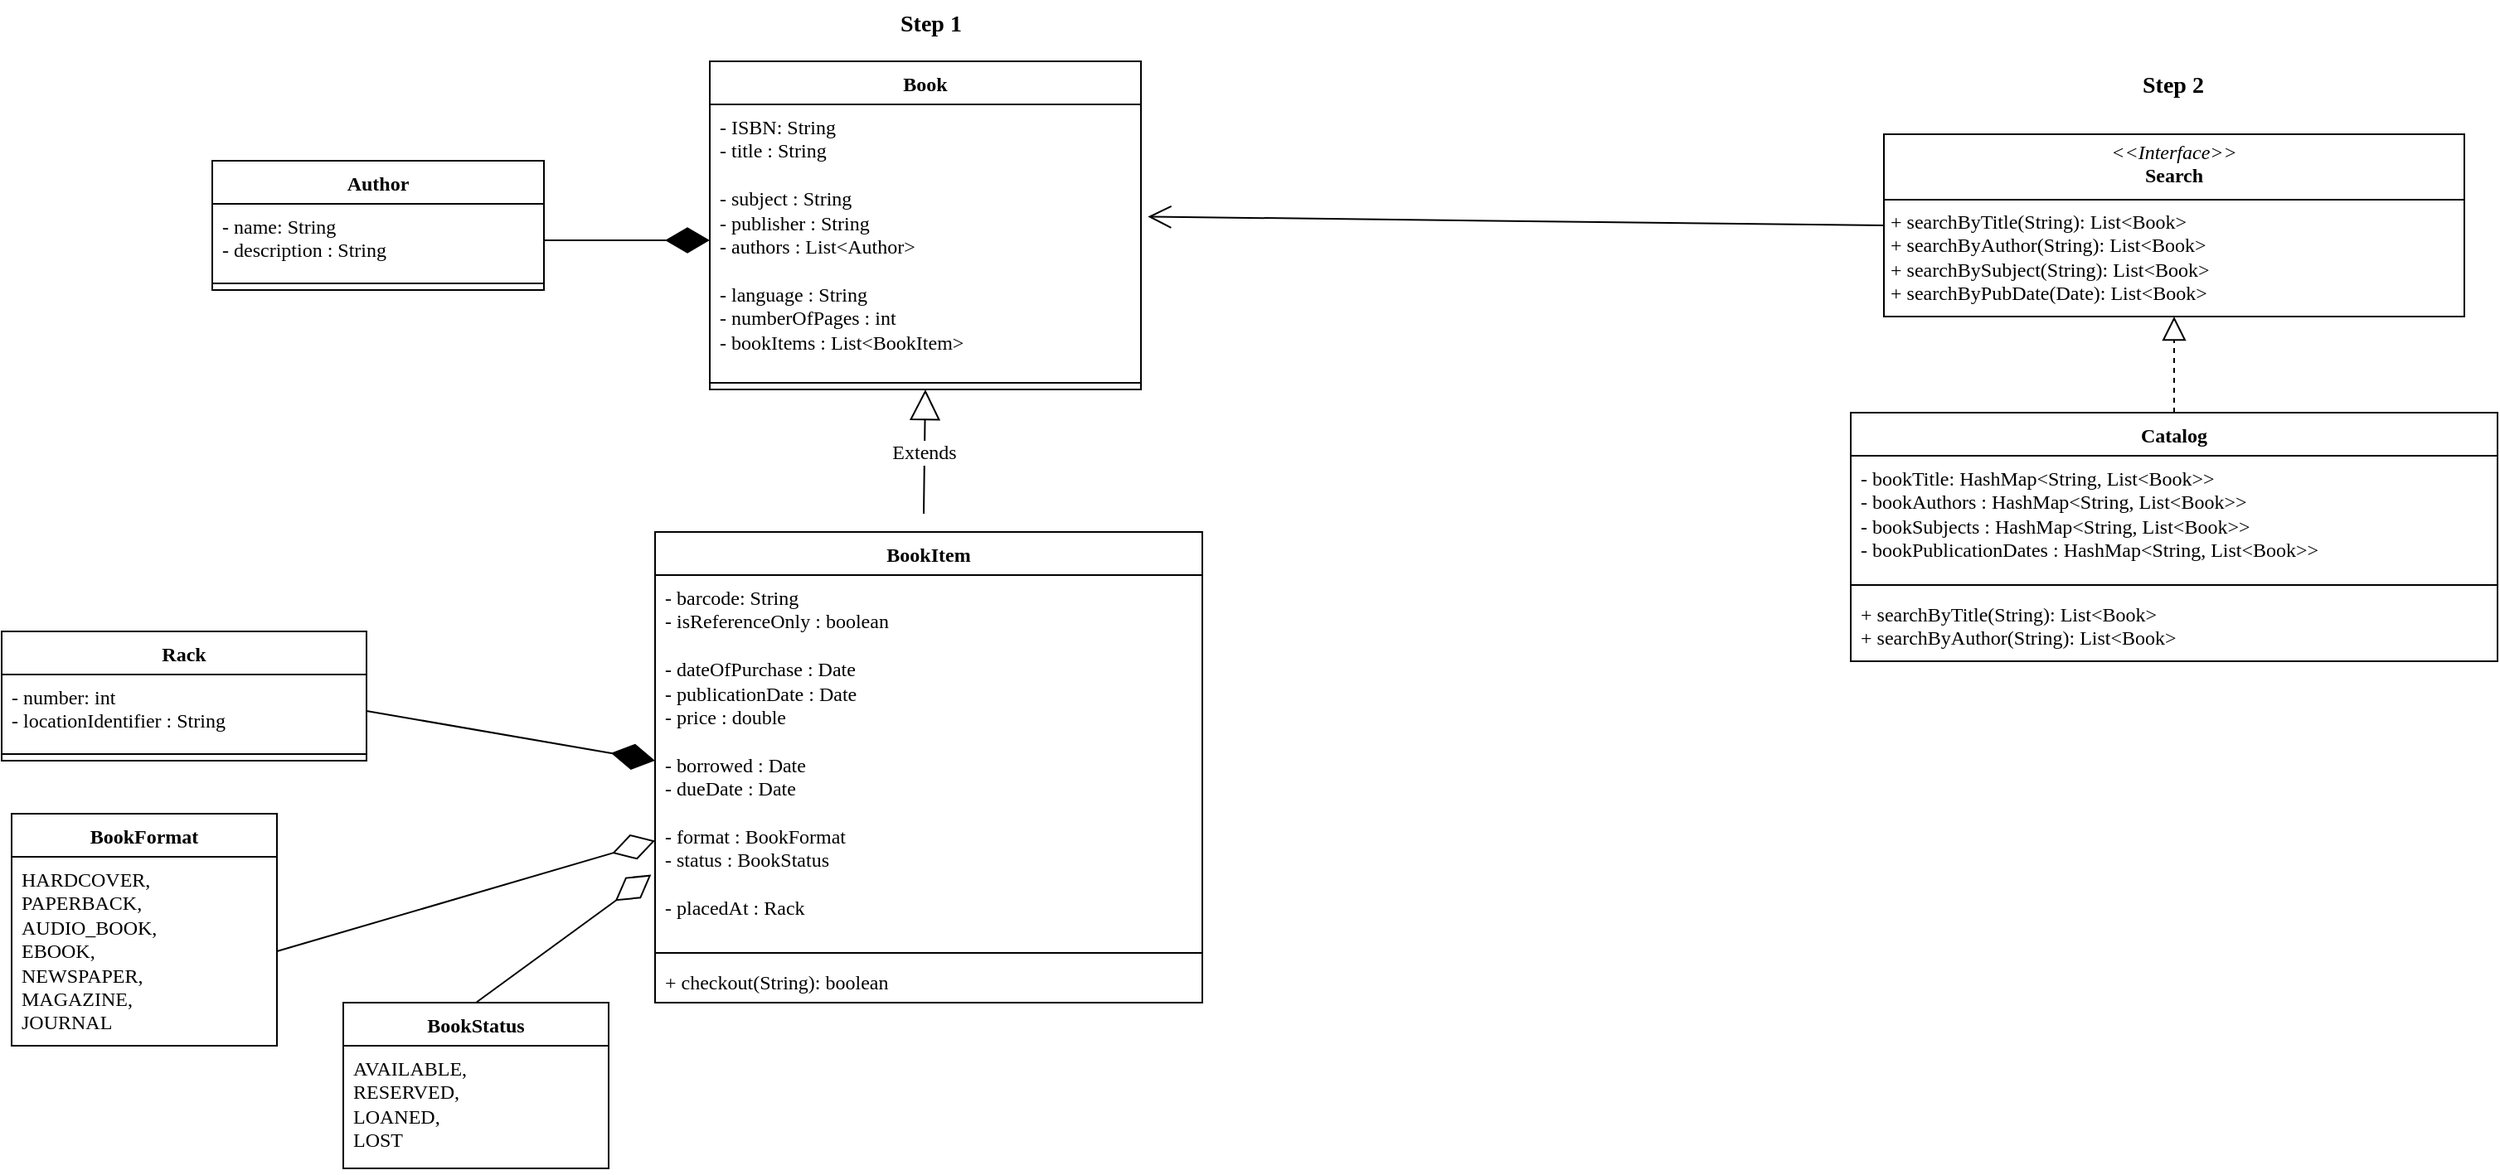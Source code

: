 <mxfile version="26.0.16">
  <diagram name="Page-1" id="TimH9ouxV4JO4m8Why0S">
    <mxGraphModel dx="2127" dy="905" grid="1" gridSize="10" guides="1" tooltips="1" connect="1" arrows="1" fold="1" page="1" pageScale="1" pageWidth="1169" pageHeight="827" math="0" shadow="0">
      <root>
        <mxCell id="0" />
        <mxCell id="1" parent="0" />
        <mxCell id="9O4Mpf4JQU3K1DY8byKo-1" value="&lt;p style=&quot;margin:0px;margin-top:4px;text-align:center;&quot;&gt;&lt;font face=&quot;Lucida Console&quot;&gt;&lt;i&gt;&amp;lt;&amp;lt;Interface&amp;gt;&amp;gt;&lt;/i&gt;&lt;br&gt;&lt;b&gt;Search&lt;/b&gt;&lt;/font&gt;&lt;/p&gt;&lt;hr size=&quot;1&quot; style=&quot;border-style:solid;&quot;&gt;&lt;p style=&quot;margin:0px;margin-left:4px;&quot;&gt;&lt;/p&gt;&lt;p style=&quot;margin:0px;margin-left:4px;&quot;&gt;&lt;font face=&quot;Lucida Console&quot;&gt;+ searchByTitle(String): List&amp;lt;Book&amp;gt;&lt;br&gt;+ searchByAuthor(String): List&amp;lt;Book&amp;gt;&lt;/font&gt;&lt;/p&gt;&lt;p style=&quot;margin:0px;margin-left:4px;&quot;&gt;&lt;font face=&quot;Lucida Console&quot;&gt;+ searchBySubject(String): List&amp;lt;Book&amp;gt;&lt;/font&gt;&lt;/p&gt;&lt;p style=&quot;margin:0px;margin-left:4px;&quot;&gt;&lt;font face=&quot;Lucida Console&quot;&gt;+ searchByPubDate(Date): List&amp;lt;Book&amp;gt;&lt;/font&gt;&lt;/p&gt;" style="verticalAlign=top;align=left;overflow=fill;html=1;whiteSpace=wrap;spacingLeft=4;spacingRight=4;fontFamily=Helvetica;fontSize=12;fontColor=default;fillColor=none;gradientColor=none;" vertex="1" parent="1">
          <mxGeometry x="1290" y="140" width="350" height="110" as="geometry" />
        </mxCell>
        <mxCell id="9O4Mpf4JQU3K1DY8byKo-2" value="&lt;font face=&quot;Lucida Console&quot;&gt;Catalog&lt;/font&gt;" style="swimlane;fontStyle=1;align=center;verticalAlign=top;childLayout=stackLayout;horizontal=1;startSize=26;horizontalStack=0;resizeParent=1;resizeParentMax=0;resizeLast=0;collapsible=1;marginBottom=0;whiteSpace=wrap;html=1;spacingLeft=4;spacingRight=4;fontFamily=Helvetica;fontSize=12;fontColor=default;fillColor=none;gradientColor=none;" vertex="1" parent="1">
          <mxGeometry x="1270" y="308" width="390" height="150" as="geometry" />
        </mxCell>
        <mxCell id="9O4Mpf4JQU3K1DY8byKo-3" value="&lt;font face=&quot;Lucida Console&quot;&gt;- bookTitle: HashMap&amp;lt;String, List&amp;lt;Book&amp;gt;&amp;gt;&lt;/font&gt;&lt;div&gt;&lt;font face=&quot;Lucida Console&quot;&gt;- bookAuthors : HashMap&amp;lt;String, List&amp;lt;Book&amp;gt;&amp;gt;&lt;/font&gt;&lt;/div&gt;&lt;div&gt;&lt;font face=&quot;Lucida Console&quot;&gt;- bookSubjects : HashMap&amp;lt;String, List&amp;lt;Book&amp;gt;&amp;gt;&lt;/font&gt;&lt;/div&gt;&lt;div&gt;&lt;font face=&quot;Lucida Console&quot;&gt;- bookPublicationDates : HashMap&amp;lt;String, List&amp;lt;Book&amp;gt;&amp;gt;&lt;/font&gt;&lt;/div&gt;" style="text;strokeColor=none;fillColor=none;align=left;verticalAlign=top;spacingLeft=4;spacingRight=4;overflow=hidden;rotatable=0;points=[[0,0.5],[1,0.5]];portConstraint=eastwest;whiteSpace=wrap;html=1;fontFamily=Helvetica;fontSize=12;fontColor=default;" vertex="1" parent="9O4Mpf4JQU3K1DY8byKo-2">
          <mxGeometry y="26" width="390" height="74" as="geometry" />
        </mxCell>
        <mxCell id="9O4Mpf4JQU3K1DY8byKo-4" value="" style="line;strokeWidth=1;fillColor=none;align=left;verticalAlign=middle;spacingTop=-1;spacingLeft=3;spacingRight=3;rotatable=0;labelPosition=right;points=[];portConstraint=eastwest;strokeColor=inherit;fontFamily=Helvetica;fontSize=12;fontColor=default;" vertex="1" parent="9O4Mpf4JQU3K1DY8byKo-2">
          <mxGeometry y="100" width="390" height="8" as="geometry" />
        </mxCell>
        <mxCell id="9O4Mpf4JQU3K1DY8byKo-5" value="&lt;font face=&quot;Lucida Console&quot;&gt;+ searchByTitle(String): List&amp;lt;Book&amp;gt;&lt;/font&gt;&lt;div&gt;&lt;font face=&quot;Lucida Console&quot;&gt;+ searchByAuthor(String): List&amp;lt;Book&amp;gt;&lt;/font&gt;&lt;/div&gt;" style="text;strokeColor=none;fillColor=none;align=left;verticalAlign=top;spacingLeft=4;spacingRight=4;overflow=hidden;rotatable=0;points=[[0,0.5],[1,0.5]];portConstraint=eastwest;whiteSpace=wrap;html=1;fontFamily=Helvetica;fontSize=12;fontColor=default;" vertex="1" parent="9O4Mpf4JQU3K1DY8byKo-2">
          <mxGeometry y="108" width="390" height="42" as="geometry" />
        </mxCell>
        <mxCell id="9O4Mpf4JQU3K1DY8byKo-6" value="" style="endArrow=block;dashed=1;endFill=0;endSize=12;html=1;rounded=0;entryX=0.5;entryY=1;entryDx=0;entryDy=0;exitX=0.5;exitY=0;exitDx=0;exitDy=0;" edge="1" parent="1" source="9O4Mpf4JQU3K1DY8byKo-2" target="9O4Mpf4JQU3K1DY8byKo-1">
          <mxGeometry width="160" relative="1" as="geometry">
            <mxPoint x="1465" y="331" as="sourcePoint" />
            <mxPoint x="1465" y="261" as="targetPoint" />
          </mxGeometry>
        </mxCell>
        <mxCell id="9O4Mpf4JQU3K1DY8byKo-7" value="&lt;font face=&quot;Lucida Console&quot;&gt;Book&lt;/font&gt;" style="swimlane;fontStyle=1;align=center;verticalAlign=top;childLayout=stackLayout;horizontal=1;startSize=26;horizontalStack=0;resizeParent=1;resizeParentMax=0;resizeLast=0;collapsible=1;marginBottom=0;whiteSpace=wrap;html=1;spacingLeft=4;spacingRight=4;fontFamily=Helvetica;fontSize=12;fontColor=default;fillColor=none;gradientColor=none;" vertex="1" parent="1">
          <mxGeometry x="582" y="96" width="260" height="198" as="geometry" />
        </mxCell>
        <mxCell id="9O4Mpf4JQU3K1DY8byKo-8" value="&lt;font face=&quot;Lucida Console&quot;&gt;- ISBN: String&lt;/font&gt;&lt;div&gt;&lt;font face=&quot;Lucida Console&quot;&gt;- title : String&lt;/font&gt;&lt;/div&gt;&lt;div&gt;&lt;font face=&quot;Lucida Console&quot;&gt;&lt;br&gt;&lt;/font&gt;&lt;/div&gt;&lt;div&gt;&lt;font face=&quot;Lucida Console&quot;&gt;- subject : String&lt;/font&gt;&lt;/div&gt;&lt;div&gt;&lt;font face=&quot;Lucida Console&quot;&gt;- publisher : String&lt;/font&gt;&lt;/div&gt;&lt;div&gt;&lt;font face=&quot;Lucida Console&quot;&gt;- authors : List&amp;lt;Author&amp;gt;&lt;/font&gt;&lt;/div&gt;&lt;div&gt;&lt;font face=&quot;Lucida Console&quot;&gt;&lt;br&gt;&lt;/font&gt;&lt;/div&gt;&lt;div&gt;&lt;font face=&quot;Lucida Console&quot;&gt;- language : String&lt;/font&gt;&lt;/div&gt;&lt;div&gt;&lt;font face=&quot;Lucida Console&quot;&gt;- numberOfPages : int&lt;/font&gt;&lt;/div&gt;&lt;div&gt;&lt;font face=&quot;Lucida Console&quot;&gt;- bookItems : List&amp;lt;BookItem&amp;gt;&lt;/font&gt;&lt;/div&gt;" style="text;strokeColor=none;fillColor=none;align=left;verticalAlign=top;spacingLeft=4;spacingRight=4;overflow=hidden;rotatable=0;points=[[0,0.5],[1,0.5]];portConstraint=eastwest;whiteSpace=wrap;html=1;fontFamily=Helvetica;fontSize=12;fontColor=default;" vertex="1" parent="9O4Mpf4JQU3K1DY8byKo-7">
          <mxGeometry y="26" width="260" height="164" as="geometry" />
        </mxCell>
        <mxCell id="9O4Mpf4JQU3K1DY8byKo-9" value="" style="line;strokeWidth=1;fillColor=none;align=left;verticalAlign=middle;spacingTop=-1;spacingLeft=3;spacingRight=3;rotatable=0;labelPosition=right;points=[];portConstraint=eastwest;strokeColor=inherit;fontFamily=Helvetica;fontSize=12;fontColor=default;" vertex="1" parent="9O4Mpf4JQU3K1DY8byKo-7">
          <mxGeometry y="190" width="260" height="8" as="geometry" />
        </mxCell>
        <mxCell id="9O4Mpf4JQU3K1DY8byKo-10" value="&lt;font face=&quot;Lucida Console&quot;&gt;Author&lt;/font&gt;" style="swimlane;fontStyle=1;align=center;verticalAlign=top;childLayout=stackLayout;horizontal=1;startSize=26;horizontalStack=0;resizeParent=1;resizeParentMax=0;resizeLast=0;collapsible=1;marginBottom=0;whiteSpace=wrap;html=1;spacingLeft=4;spacingRight=4;fontFamily=Helvetica;fontSize=12;fontColor=default;fillColor=none;gradientColor=none;" vertex="1" parent="1">
          <mxGeometry x="282" y="156" width="200" height="78" as="geometry" />
        </mxCell>
        <mxCell id="9O4Mpf4JQU3K1DY8byKo-11" value="&lt;font face=&quot;Lucida Console&quot;&gt;- name: String&lt;/font&gt;&lt;div&gt;&lt;font face=&quot;Lucida Console&quot;&gt;- description : String&lt;/font&gt;&lt;/div&gt;" style="text;strokeColor=none;fillColor=none;align=left;verticalAlign=top;spacingLeft=4;spacingRight=4;overflow=hidden;rotatable=0;points=[[0,0.5],[1,0.5]];portConstraint=eastwest;whiteSpace=wrap;html=1;fontFamily=Helvetica;fontSize=12;fontColor=default;" vertex="1" parent="9O4Mpf4JQU3K1DY8byKo-10">
          <mxGeometry y="26" width="200" height="44" as="geometry" />
        </mxCell>
        <mxCell id="9O4Mpf4JQU3K1DY8byKo-12" value="" style="line;strokeWidth=1;fillColor=none;align=left;verticalAlign=middle;spacingTop=-1;spacingLeft=3;spacingRight=3;rotatable=0;labelPosition=right;points=[];portConstraint=eastwest;strokeColor=inherit;fontFamily=Helvetica;fontSize=12;fontColor=default;" vertex="1" parent="9O4Mpf4JQU3K1DY8byKo-10">
          <mxGeometry y="70" width="200" height="8" as="geometry" />
        </mxCell>
        <mxCell id="9O4Mpf4JQU3K1DY8byKo-13" value="" style="endArrow=diamondThin;endFill=1;endSize=24;html=1;rounded=0;fontFamily=Helvetica;fontSize=12;fontColor=default;exitX=1;exitY=0.5;exitDx=0;exitDy=0;" edge="1" parent="1" source="9O4Mpf4JQU3K1DY8byKo-11" target="9O4Mpf4JQU3K1DY8byKo-8">
          <mxGeometry width="160" relative="1" as="geometry">
            <mxPoint x="442" y="209.5" as="sourcePoint" />
            <mxPoint x="602" y="209.5" as="targetPoint" />
          </mxGeometry>
        </mxCell>
        <mxCell id="9O4Mpf4JQU3K1DY8byKo-14" value="&lt;font face=&quot;Lucida Console&quot;&gt;BookItem&lt;/font&gt;" style="swimlane;fontStyle=1;align=center;verticalAlign=top;childLayout=stackLayout;horizontal=1;startSize=26;horizontalStack=0;resizeParent=1;resizeParentMax=0;resizeLast=0;collapsible=1;marginBottom=0;whiteSpace=wrap;html=1;spacingLeft=4;spacingRight=4;fontFamily=Helvetica;fontSize=12;fontColor=default;fillColor=none;gradientColor=none;" vertex="1" parent="1">
          <mxGeometry x="549" y="380" width="330" height="284" as="geometry" />
        </mxCell>
        <mxCell id="9O4Mpf4JQU3K1DY8byKo-15" value="&lt;font face=&quot;Lucida Console&quot;&gt;- barcode: String&lt;/font&gt;&lt;div&gt;&lt;font face=&quot;Lucida Console&quot;&gt;- isReferenceOnly : boolean&lt;/font&gt;&lt;/div&gt;&lt;div&gt;&lt;font face=&quot;Lucida Console&quot;&gt;&lt;br&gt;&lt;/font&gt;&lt;/div&gt;&lt;div&gt;&lt;font face=&quot;Lucida Console&quot;&gt;- dateOfPurchase : Date&lt;/font&gt;&lt;/div&gt;&lt;div&gt;&lt;font face=&quot;Lucida Console&quot;&gt;- publicationDate : Date&lt;/font&gt;&lt;/div&gt;&lt;div&gt;&lt;font face=&quot;Lucida Console&quot;&gt;- price : double&lt;/font&gt;&lt;/div&gt;&lt;div&gt;&lt;font face=&quot;Lucida Console&quot;&gt;&lt;br&gt;&lt;/font&gt;&lt;/div&gt;&lt;div&gt;&lt;font face=&quot;Lucida Console&quot;&gt;- borrowed : Date&lt;/font&gt;&lt;/div&gt;&lt;div&gt;&lt;font face=&quot;Lucida Console&quot;&gt;- dueDate : Date&lt;/font&gt;&lt;/div&gt;&lt;div&gt;&lt;font face=&quot;Lucida Console&quot;&gt;&lt;br&gt;&lt;/font&gt;&lt;/div&gt;&lt;div&gt;&lt;font face=&quot;Lucida Console&quot;&gt;- format : BookFormat&lt;/font&gt;&lt;/div&gt;&lt;div&gt;&lt;font face=&quot;Lucida Console&quot;&gt;- status : BookStatus&lt;/font&gt;&lt;/div&gt;&lt;div&gt;&lt;font face=&quot;Lucida Console&quot;&gt;&lt;br&gt;&lt;/font&gt;&lt;/div&gt;&lt;div&gt;&lt;font face=&quot;Lucida Console&quot;&gt;- placedAt : Rack&lt;/font&gt;&lt;/div&gt;" style="text;strokeColor=none;fillColor=none;align=left;verticalAlign=top;spacingLeft=4;spacingRight=4;overflow=hidden;rotatable=0;points=[[0,0.5],[1,0.5]];portConstraint=eastwest;whiteSpace=wrap;html=1;fontFamily=Helvetica;fontSize=12;fontColor=default;" vertex="1" parent="9O4Mpf4JQU3K1DY8byKo-14">
          <mxGeometry y="26" width="330" height="224" as="geometry" />
        </mxCell>
        <mxCell id="9O4Mpf4JQU3K1DY8byKo-16" value="" style="line;strokeWidth=1;fillColor=none;align=left;verticalAlign=middle;spacingTop=-1;spacingLeft=3;spacingRight=3;rotatable=0;labelPosition=right;points=[];portConstraint=eastwest;strokeColor=inherit;fontFamily=Helvetica;fontSize=12;fontColor=default;" vertex="1" parent="9O4Mpf4JQU3K1DY8byKo-14">
          <mxGeometry y="250" width="330" height="8" as="geometry" />
        </mxCell>
        <mxCell id="9O4Mpf4JQU3K1DY8byKo-17" value="&lt;font face=&quot;Lucida Console&quot;&gt;+ checkout(String): boolean&lt;/font&gt;" style="text;strokeColor=none;fillColor=none;align=left;verticalAlign=top;spacingLeft=4;spacingRight=4;overflow=hidden;rotatable=0;points=[[0,0.5],[1,0.5]];portConstraint=eastwest;whiteSpace=wrap;html=1;fontFamily=Helvetica;fontSize=12;fontColor=default;" vertex="1" parent="9O4Mpf4JQU3K1DY8byKo-14">
          <mxGeometry y="258" width="330" height="26" as="geometry" />
        </mxCell>
        <mxCell id="9O4Mpf4JQU3K1DY8byKo-18" value="&lt;font face=&quot;Lucida Console&quot;&gt;Rack&lt;/font&gt;" style="swimlane;fontStyle=1;align=center;verticalAlign=top;childLayout=stackLayout;horizontal=1;startSize=26;horizontalStack=0;resizeParent=1;resizeParentMax=0;resizeLast=0;collapsible=1;marginBottom=0;whiteSpace=wrap;html=1;spacingLeft=4;spacingRight=4;fontFamily=Helvetica;fontSize=12;fontColor=default;fillColor=none;gradientColor=none;" vertex="1" parent="1">
          <mxGeometry x="155" y="440" width="220" height="78" as="geometry" />
        </mxCell>
        <mxCell id="9O4Mpf4JQU3K1DY8byKo-19" value="&lt;font face=&quot;Lucida Console&quot;&gt;- number: int&lt;/font&gt;&lt;div&gt;&lt;font face=&quot;Lucida Console&quot;&gt;- locationIdentifier : String&lt;/font&gt;&lt;/div&gt;" style="text;strokeColor=none;fillColor=none;align=left;verticalAlign=top;spacingLeft=4;spacingRight=4;overflow=hidden;rotatable=0;points=[[0,0.5],[1,0.5]];portConstraint=eastwest;whiteSpace=wrap;html=1;fontFamily=Helvetica;fontSize=12;fontColor=default;" vertex="1" parent="9O4Mpf4JQU3K1DY8byKo-18">
          <mxGeometry y="26" width="220" height="44" as="geometry" />
        </mxCell>
        <mxCell id="9O4Mpf4JQU3K1DY8byKo-20" value="" style="line;strokeWidth=1;fillColor=none;align=left;verticalAlign=middle;spacingTop=-1;spacingLeft=3;spacingRight=3;rotatable=0;labelPosition=right;points=[];portConstraint=eastwest;strokeColor=inherit;fontFamily=Helvetica;fontSize=12;fontColor=default;" vertex="1" parent="9O4Mpf4JQU3K1DY8byKo-18">
          <mxGeometry y="70" width="220" height="8" as="geometry" />
        </mxCell>
        <mxCell id="9O4Mpf4JQU3K1DY8byKo-21" value="&lt;font face=&quot;Lucida Console&quot;&gt;BookFormat&lt;/font&gt;" style="swimlane;fontStyle=1;align=center;verticalAlign=top;childLayout=stackLayout;horizontal=1;startSize=26;horizontalStack=0;resizeParent=1;resizeParentMax=0;resizeLast=0;collapsible=1;marginBottom=0;whiteSpace=wrap;html=1;spacingLeft=4;spacingRight=4;fontFamily=Helvetica;fontSize=12;fontColor=default;fillColor=none;gradientColor=none;" vertex="1" parent="1">
          <mxGeometry x="161" y="550" width="160" height="140" as="geometry" />
        </mxCell>
        <mxCell id="9O4Mpf4JQU3K1DY8byKo-22" value="&lt;font face=&quot;Lucida Console&quot;&gt;HARDCOVER,&lt;/font&gt;&lt;div&gt;&lt;font face=&quot;Lucida Console&quot;&gt;PAPERBACK,&lt;/font&gt;&lt;/div&gt;&lt;div&gt;&lt;font face=&quot;Lucida Console&quot;&gt;AUDIO_BOOK,&lt;/font&gt;&lt;/div&gt;&lt;div&gt;&lt;font face=&quot;Lucida Console&quot;&gt;EBOOK,&lt;/font&gt;&lt;/div&gt;&lt;div&gt;&lt;font face=&quot;Lucida Console&quot;&gt;NEWSPAPER,&lt;/font&gt;&lt;/div&gt;&lt;div&gt;&lt;font face=&quot;Lucida Console&quot;&gt;MAGAZINE,&lt;/font&gt;&lt;/div&gt;&lt;div&gt;&lt;font face=&quot;Lucida Console&quot;&gt;JOURNAL&lt;/font&gt;&lt;/div&gt;&lt;div&gt;&lt;font face=&quot;Lucida Console&quot;&gt;&lt;br&gt;&lt;/font&gt;&lt;/div&gt;" style="text;strokeColor=none;fillColor=none;align=left;verticalAlign=top;spacingLeft=4;spacingRight=4;overflow=hidden;rotatable=0;points=[[0,0.5],[1,0.5]];portConstraint=eastwest;whiteSpace=wrap;html=1;fontFamily=Helvetica;fontSize=12;fontColor=default;" vertex="1" parent="9O4Mpf4JQU3K1DY8byKo-21">
          <mxGeometry y="26" width="160" height="114" as="geometry" />
        </mxCell>
        <mxCell id="9O4Mpf4JQU3K1DY8byKo-23" value="" style="endArrow=diamondThin;endFill=1;endSize=24;html=1;rounded=0;fontFamily=Helvetica;fontSize=12;fontColor=default;entryX=0;entryY=0.5;entryDx=0;entryDy=0;exitX=1;exitY=0.5;exitDx=0;exitDy=0;" edge="1" parent="1" source="9O4Mpf4JQU3K1DY8byKo-19" target="9O4Mpf4JQU3K1DY8byKo-15">
          <mxGeometry width="160" relative="1" as="geometry">
            <mxPoint x="385" y="550" as="sourcePoint" />
            <mxPoint x="545" y="550" as="targetPoint" />
          </mxGeometry>
        </mxCell>
        <mxCell id="9O4Mpf4JQU3K1DY8byKo-24" value="" style="endArrow=diamondThin;endFill=0;endSize=24;html=1;rounded=0;fontFamily=Helvetica;fontSize=12;fontColor=default;exitX=1;exitY=0.5;exitDx=0;exitDy=0;" edge="1" parent="1" source="9O4Mpf4JQU3K1DY8byKo-22" target="9O4Mpf4JQU3K1DY8byKo-15">
          <mxGeometry width="160" relative="1" as="geometry">
            <mxPoint x="385" y="580" as="sourcePoint" />
            <mxPoint x="545" y="580" as="targetPoint" />
          </mxGeometry>
        </mxCell>
        <mxCell id="9O4Mpf4JQU3K1DY8byKo-25" value="&lt;font face=&quot;Lucida Console&quot;&gt;BookStatus&lt;/font&gt;" style="swimlane;fontStyle=1;align=center;verticalAlign=top;childLayout=stackLayout;horizontal=1;startSize=26;horizontalStack=0;resizeParent=1;resizeParentMax=0;resizeLast=0;collapsible=1;marginBottom=0;whiteSpace=wrap;html=1;spacingLeft=4;spacingRight=4;fontFamily=Helvetica;fontSize=12;fontColor=default;fillColor=none;gradientColor=none;" vertex="1" parent="1">
          <mxGeometry x="361" y="664" width="160" height="100" as="geometry" />
        </mxCell>
        <mxCell id="9O4Mpf4JQU3K1DY8byKo-26" value="&lt;font face=&quot;Lucida Console&quot;&gt;AVAILABLE,&lt;/font&gt;&lt;div&gt;&lt;font face=&quot;Lucida Console&quot;&gt;RESERVED,&lt;/font&gt;&lt;/div&gt;&lt;div&gt;&lt;font face=&quot;Lucida Console&quot;&gt;LOANED,&lt;/font&gt;&lt;/div&gt;&lt;div&gt;&lt;font face=&quot;Lucida Console&quot;&gt;LOST&lt;/font&gt;&lt;/div&gt;" style="text;strokeColor=none;fillColor=none;align=left;verticalAlign=top;spacingLeft=4;spacingRight=4;overflow=hidden;rotatable=0;points=[[0,0.5],[1,0.5]];portConstraint=eastwest;whiteSpace=wrap;html=1;fontFamily=Helvetica;fontSize=12;fontColor=default;" vertex="1" parent="9O4Mpf4JQU3K1DY8byKo-25">
          <mxGeometry y="26" width="160" height="74" as="geometry" />
        </mxCell>
        <mxCell id="9O4Mpf4JQU3K1DY8byKo-27" value="" style="endArrow=diamondThin;endFill=0;endSize=24;html=1;rounded=0;fontFamily=Helvetica;fontSize=12;fontColor=default;exitX=0.5;exitY=0;exitDx=0;exitDy=0;entryX=-0.007;entryY=0.807;entryDx=0;entryDy=0;entryPerimeter=0;" edge="1" parent="1" source="9O4Mpf4JQU3K1DY8byKo-25" target="9O4Mpf4JQU3K1DY8byKo-15">
          <mxGeometry width="160" relative="1" as="geometry">
            <mxPoint x="401" y="689" as="sourcePoint" />
            <mxPoint x="551" y="529" as="targetPoint" />
          </mxGeometry>
        </mxCell>
        <mxCell id="9O4Mpf4JQU3K1DY8byKo-28" value="&lt;font face=&quot;Lucida Console&quot;&gt;Extends&lt;/font&gt;" style="endArrow=block;endSize=16;endFill=0;html=1;rounded=0;fontFamily=Helvetica;fontSize=12;fontColor=default;entryX=0.5;entryY=1;entryDx=0;entryDy=0;" edge="1" parent="1" target="9O4Mpf4JQU3K1DY8byKo-7">
          <mxGeometry width="160" relative="1" as="geometry">
            <mxPoint x="711" y="369" as="sourcePoint" />
            <mxPoint x="556" y="399" as="targetPoint" />
          </mxGeometry>
        </mxCell>
        <mxCell id="9O4Mpf4JQU3K1DY8byKo-29" value="&lt;font style=&quot;font-size: 14px;&quot; face=&quot;Lucida Console&quot;&gt;&lt;b&gt;Step 1&lt;/b&gt;&lt;/font&gt;" style="text;strokeColor=none;fillColor=none;align=left;verticalAlign=top;spacingLeft=4;spacingRight=4;overflow=hidden;rotatable=0;points=[[0,0.5],[1,0.5]];portConstraint=eastwest;whiteSpace=wrap;html=1;fontFamily=Helvetica;fontSize=12;fontColor=default;" vertex="1" parent="1">
          <mxGeometry x="691" y="59" width="70" height="30" as="geometry" />
        </mxCell>
        <mxCell id="9O4Mpf4JQU3K1DY8byKo-35" value="" style="endArrow=open;endFill=1;endSize=12;html=1;rounded=0;entryX=1.016;entryY=0.413;entryDx=0;entryDy=0;entryPerimeter=0;exitX=0;exitY=0.5;exitDx=0;exitDy=0;" edge="1" parent="1" source="9O4Mpf4JQU3K1DY8byKo-1" target="9O4Mpf4JQU3K1DY8byKo-8">
          <mxGeometry width="160" relative="1" as="geometry">
            <mxPoint x="1040" y="420" as="sourcePoint" />
            <mxPoint x="1200" y="420" as="targetPoint" />
          </mxGeometry>
        </mxCell>
        <mxCell id="9O4Mpf4JQU3K1DY8byKo-36" value="&lt;font style=&quot;font-size: 14px;&quot; face=&quot;Lucida Console&quot;&gt;&lt;b&gt;Step 2&lt;/b&gt;&lt;/font&gt;" style="text;strokeColor=none;fillColor=none;align=left;verticalAlign=top;spacingLeft=4;spacingRight=4;overflow=hidden;rotatable=0;points=[[0,0.5],[1,0.5]];portConstraint=eastwest;whiteSpace=wrap;html=1;fontFamily=Helvetica;fontSize=12;fontColor=default;" vertex="1" parent="1">
          <mxGeometry x="1440" y="96" width="80" height="30" as="geometry" />
        </mxCell>
      </root>
    </mxGraphModel>
  </diagram>
</mxfile>
